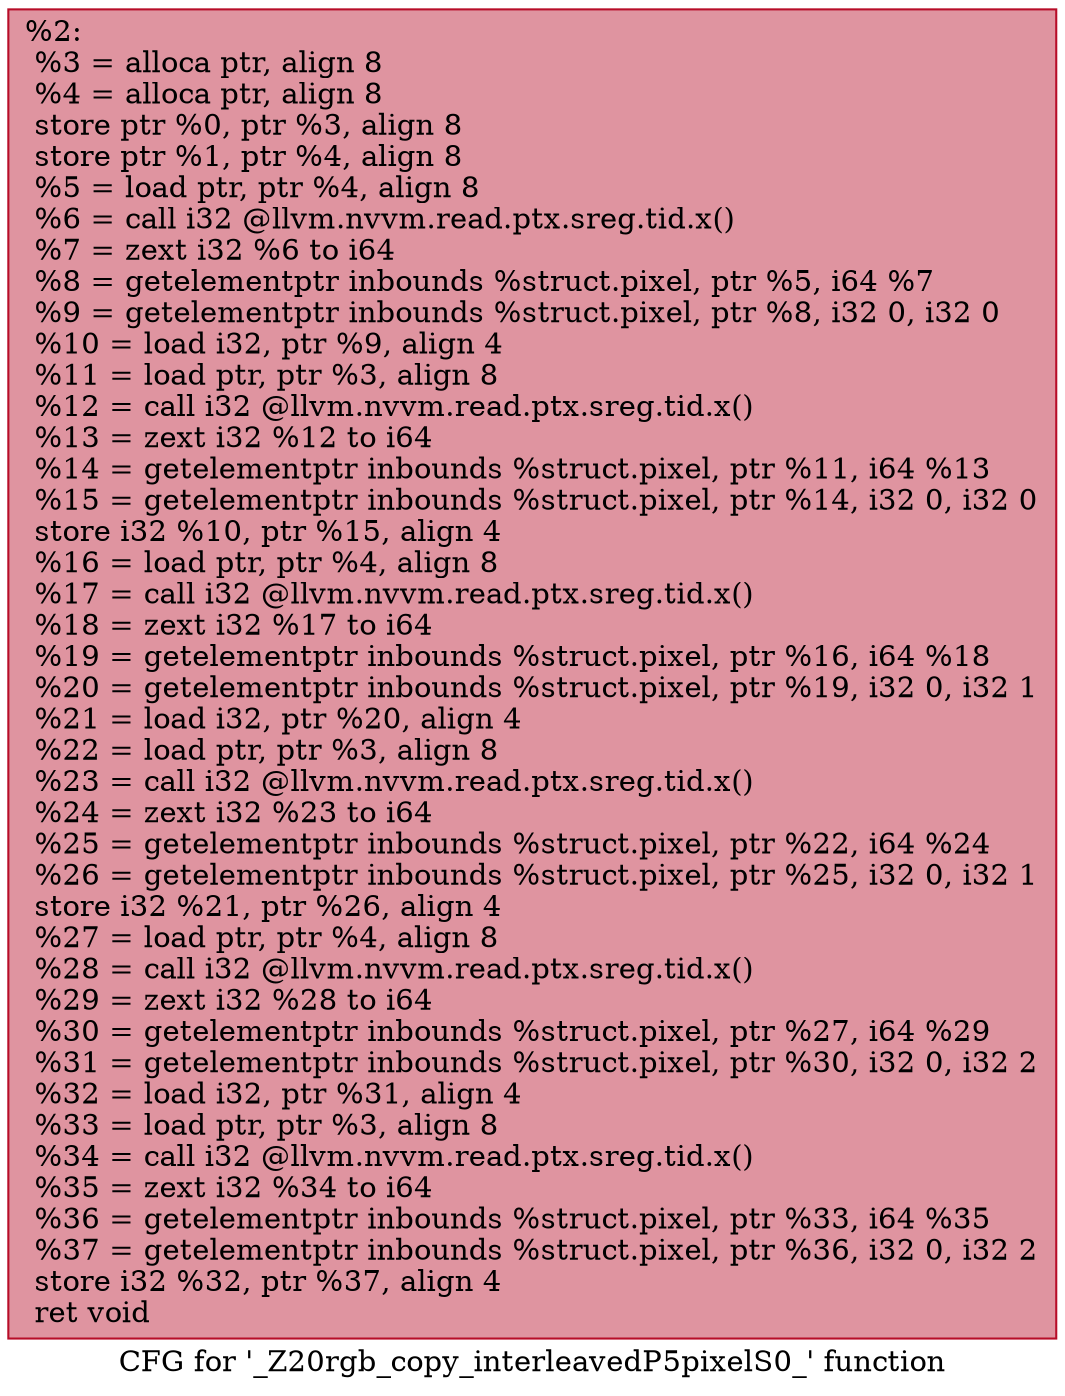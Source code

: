 digraph "CFG for '_Z20rgb_copy_interleavedP5pixelS0_' function" {
	label="CFG for '_Z20rgb_copy_interleavedP5pixelS0_' function";

	Node0x56248f0cec00 [shape=record,color="#b70d28ff", style=filled, fillcolor="#b70d2870",label="{%2:\l  %3 = alloca ptr, align 8\l  %4 = alloca ptr, align 8\l  store ptr %0, ptr %3, align 8\l  store ptr %1, ptr %4, align 8\l  %5 = load ptr, ptr %4, align 8\l  %6 = call i32 @llvm.nvvm.read.ptx.sreg.tid.x()\l  %7 = zext i32 %6 to i64\l  %8 = getelementptr inbounds %struct.pixel, ptr %5, i64 %7\l  %9 = getelementptr inbounds %struct.pixel, ptr %8, i32 0, i32 0\l  %10 = load i32, ptr %9, align 4\l  %11 = load ptr, ptr %3, align 8\l  %12 = call i32 @llvm.nvvm.read.ptx.sreg.tid.x()\l  %13 = zext i32 %12 to i64\l  %14 = getelementptr inbounds %struct.pixel, ptr %11, i64 %13\l  %15 = getelementptr inbounds %struct.pixel, ptr %14, i32 0, i32 0\l  store i32 %10, ptr %15, align 4\l  %16 = load ptr, ptr %4, align 8\l  %17 = call i32 @llvm.nvvm.read.ptx.sreg.tid.x()\l  %18 = zext i32 %17 to i64\l  %19 = getelementptr inbounds %struct.pixel, ptr %16, i64 %18\l  %20 = getelementptr inbounds %struct.pixel, ptr %19, i32 0, i32 1\l  %21 = load i32, ptr %20, align 4\l  %22 = load ptr, ptr %3, align 8\l  %23 = call i32 @llvm.nvvm.read.ptx.sreg.tid.x()\l  %24 = zext i32 %23 to i64\l  %25 = getelementptr inbounds %struct.pixel, ptr %22, i64 %24\l  %26 = getelementptr inbounds %struct.pixel, ptr %25, i32 0, i32 1\l  store i32 %21, ptr %26, align 4\l  %27 = load ptr, ptr %4, align 8\l  %28 = call i32 @llvm.nvvm.read.ptx.sreg.tid.x()\l  %29 = zext i32 %28 to i64\l  %30 = getelementptr inbounds %struct.pixel, ptr %27, i64 %29\l  %31 = getelementptr inbounds %struct.pixel, ptr %30, i32 0, i32 2\l  %32 = load i32, ptr %31, align 4\l  %33 = load ptr, ptr %3, align 8\l  %34 = call i32 @llvm.nvvm.read.ptx.sreg.tid.x()\l  %35 = zext i32 %34 to i64\l  %36 = getelementptr inbounds %struct.pixel, ptr %33, i64 %35\l  %37 = getelementptr inbounds %struct.pixel, ptr %36, i32 0, i32 2\l  store i32 %32, ptr %37, align 4\l  ret void\l}"];
}
